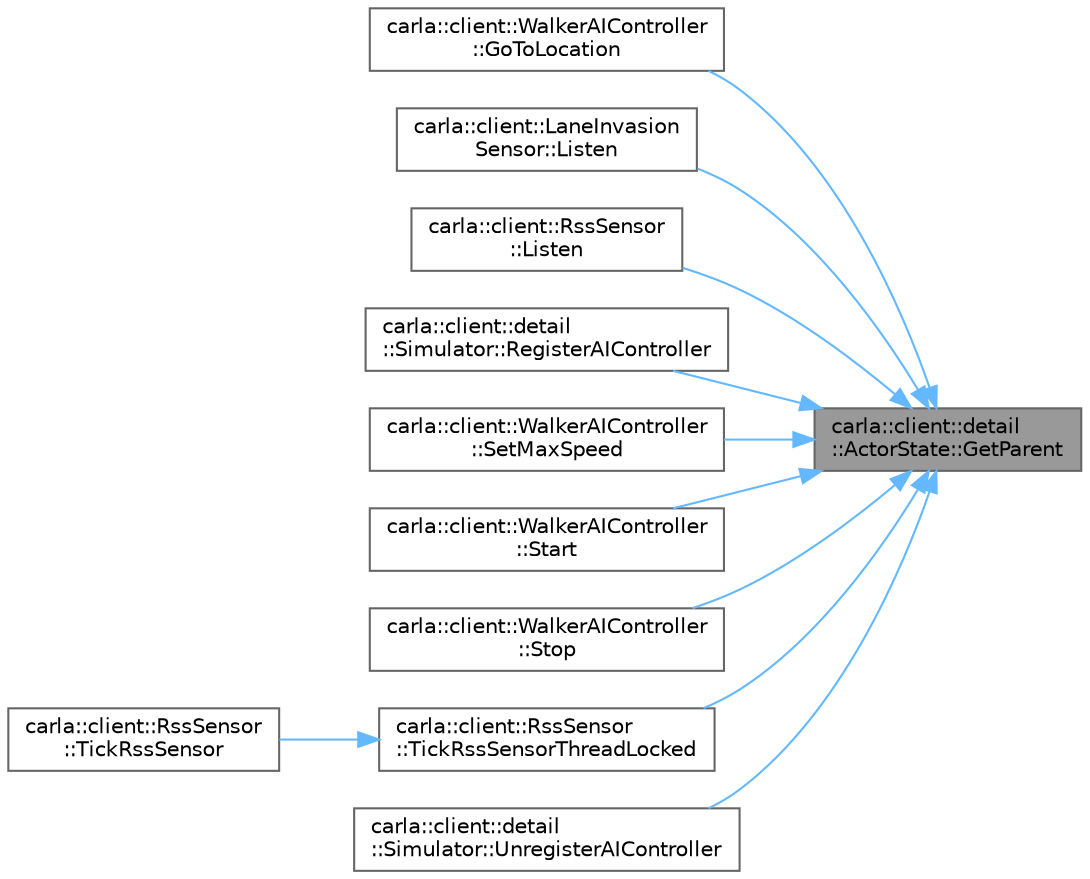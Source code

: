 digraph "carla::client::detail::ActorState::GetParent"
{
 // INTERACTIVE_SVG=YES
 // LATEX_PDF_SIZE
  bgcolor="transparent";
  edge [fontname=Helvetica,fontsize=10,labelfontname=Helvetica,labelfontsize=10];
  node [fontname=Helvetica,fontsize=10,shape=box,height=0.2,width=0.4];
  rankdir="RL";
  Node1 [id="Node000001",label="carla::client::detail\l::ActorState::GetParent",height=0.2,width=0.4,color="gray40", fillcolor="grey60", style="filled", fontcolor="black",tooltip=" "];
  Node1 -> Node2 [id="edge1_Node000001_Node000002",dir="back",color="steelblue1",style="solid",tooltip=" "];
  Node2 [id="Node000002",label="carla::client::WalkerAIController\l::GoToLocation",height=0.2,width=0.4,color="grey40", fillcolor="white", style="filled",URL="$d0/d52/classcarla_1_1client_1_1WalkerAIController.html#a9f94fa65bb92ceb91c5516efc6e98944",tooltip=" "];
  Node1 -> Node3 [id="edge2_Node000001_Node000003",dir="back",color="steelblue1",style="solid",tooltip=" "];
  Node3 [id="Node000003",label="carla::client::LaneInvasion\lSensor::Listen",height=0.2,width=0.4,color="grey40", fillcolor="white", style="filled",URL="$dc/d47/classcarla_1_1client_1_1LaneInvasionSensor.html#a902a42faeaaeb726d1b3ac1c0510d61d",tooltip="Register a callback to be executed each time a new measurement is received."];
  Node1 -> Node4 [id="edge3_Node000001_Node000004",dir="back",color="steelblue1",style="solid",tooltip=" "];
  Node4 [id="Node000004",label="carla::client::RssSensor\l::Listen",height=0.2,width=0.4,color="grey40", fillcolor="white", style="filled",URL="$d7/db6/classcarla_1_1client_1_1RssSensor.html#af2dcc2b1ee4a52dbc8e1e7727e3653c4",tooltip="Register a callback to be executed each time a new measurement is received."];
  Node1 -> Node5 [id="edge4_Node000001_Node000005",dir="back",color="steelblue1",style="solid",tooltip=" "];
  Node5 [id="Node000005",label="carla::client::detail\l::Simulator::RegisterAIController",height=0.2,width=0.4,color="grey40", fillcolor="white", style="filled",URL="$df/df3/classcarla_1_1client_1_1detail_1_1Simulator.html#a414d306143aa4176218dad033c46553c",tooltip=" "];
  Node1 -> Node6 [id="edge5_Node000001_Node000006",dir="back",color="steelblue1",style="solid",tooltip=" "];
  Node6 [id="Node000006",label="carla::client::WalkerAIController\l::SetMaxSpeed",height=0.2,width=0.4,color="grey40", fillcolor="white", style="filled",URL="$d0/d52/classcarla_1_1client_1_1WalkerAIController.html#a2e7fd6453ff8de47737433ec51bf9da9",tooltip=" "];
  Node1 -> Node7 [id="edge6_Node000001_Node000007",dir="back",color="steelblue1",style="solid",tooltip=" "];
  Node7 [id="Node000007",label="carla::client::WalkerAIController\l::Start",height=0.2,width=0.4,color="grey40", fillcolor="white", style="filled",URL="$d0/d52/classcarla_1_1client_1_1WalkerAIController.html#ad5dadd5883e089abfbb4de4abc3dc890",tooltip=" "];
  Node1 -> Node8 [id="edge7_Node000001_Node000008",dir="back",color="steelblue1",style="solid",tooltip=" "];
  Node8 [id="Node000008",label="carla::client::WalkerAIController\l::Stop",height=0.2,width=0.4,color="grey40", fillcolor="white", style="filled",URL="$d0/d52/classcarla_1_1client_1_1WalkerAIController.html#ad06ab8c1b9ecf8522366eda500bbb8f4",tooltip=" "];
  Node1 -> Node9 [id="edge8_Node000001_Node000009",dir="back",color="steelblue1",style="solid",tooltip=" "];
  Node9 [id="Node000009",label="carla::client::RssSensor\l::TickRssSensorThreadLocked",height=0.2,width=0.4,color="grey40", fillcolor="white", style="filled",URL="$d7/db6/classcarla_1_1client_1_1RssSensor.html#afe634e278e1245d60e7e77d457657e2e",tooltip=" "];
  Node9 -> Node10 [id="edge9_Node000009_Node000010",dir="back",color="steelblue1",style="solid",tooltip=" "];
  Node10 [id="Node000010",label="carla::client::RssSensor\l::TickRssSensor",height=0.2,width=0.4,color="grey40", fillcolor="white", style="filled",URL="$d7/db6/classcarla_1_1client_1_1RssSensor.html#a8c7f3e09bcf07520a2af441a7de06092",tooltip="the acutal sensor tick callback function"];
  Node1 -> Node11 [id="edge10_Node000001_Node000011",dir="back",color="steelblue1",style="solid",tooltip=" "];
  Node11 [id="Node000011",label="carla::client::detail\l::Simulator::UnregisterAIController",height=0.2,width=0.4,color="grey40", fillcolor="white", style="filled",URL="$df/df3/classcarla_1_1client_1_1detail_1_1Simulator.html#a828a2d0b33e3746d6def8095794b8e85",tooltip=" "];
}
